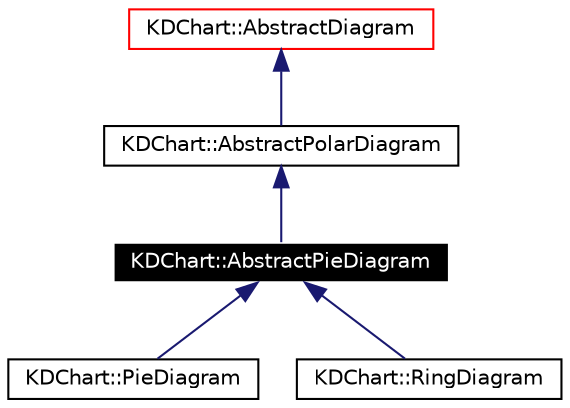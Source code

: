 digraph G
{
  edge [fontname="Helvetica",fontsize=10,labelfontname="Helvetica",labelfontsize=10];
  node [fontname="Helvetica",fontsize=10,shape=record];
  Node208 [label="KDChart::AbstractPieDiagram",height=0.2,width=0.4,color="white", fillcolor="black", style="filled" fontcolor="white"];
  Node209 -> Node208 [dir=back,color="midnightblue",fontsize=10,style="solid",fontname="Helvetica"];
  Node209 [label="KDChart::AbstractPolarDiagram",height=0.2,width=0.4,color="black",URL="$class_k_d_chart_1_1_abstract_polar_diagram.html"];
  Node210 -> Node209 [dir=back,color="midnightblue",fontsize=10,style="solid",fontname="Helvetica"];
  Node210 [label="KDChart::AbstractDiagram",height=0.2,width=0.4,color="red",URL="$class_k_d_chart_1_1_abstract_diagram.html"];
  Node208 -> Node212 [dir=back,color="midnightblue",fontsize=10,style="solid",fontname="Helvetica"];
  Node212 [label="KDChart::PieDiagram",height=0.2,width=0.4,color="black",URL="$class_k_d_chart_1_1_pie_diagram.html"];
  Node208 -> Node213 [dir=back,color="midnightblue",fontsize=10,style="solid",fontname="Helvetica"];
  Node213 [label="KDChart::RingDiagram",height=0.2,width=0.4,color="black",URL="$class_k_d_chart_1_1_ring_diagram.html"];
}
